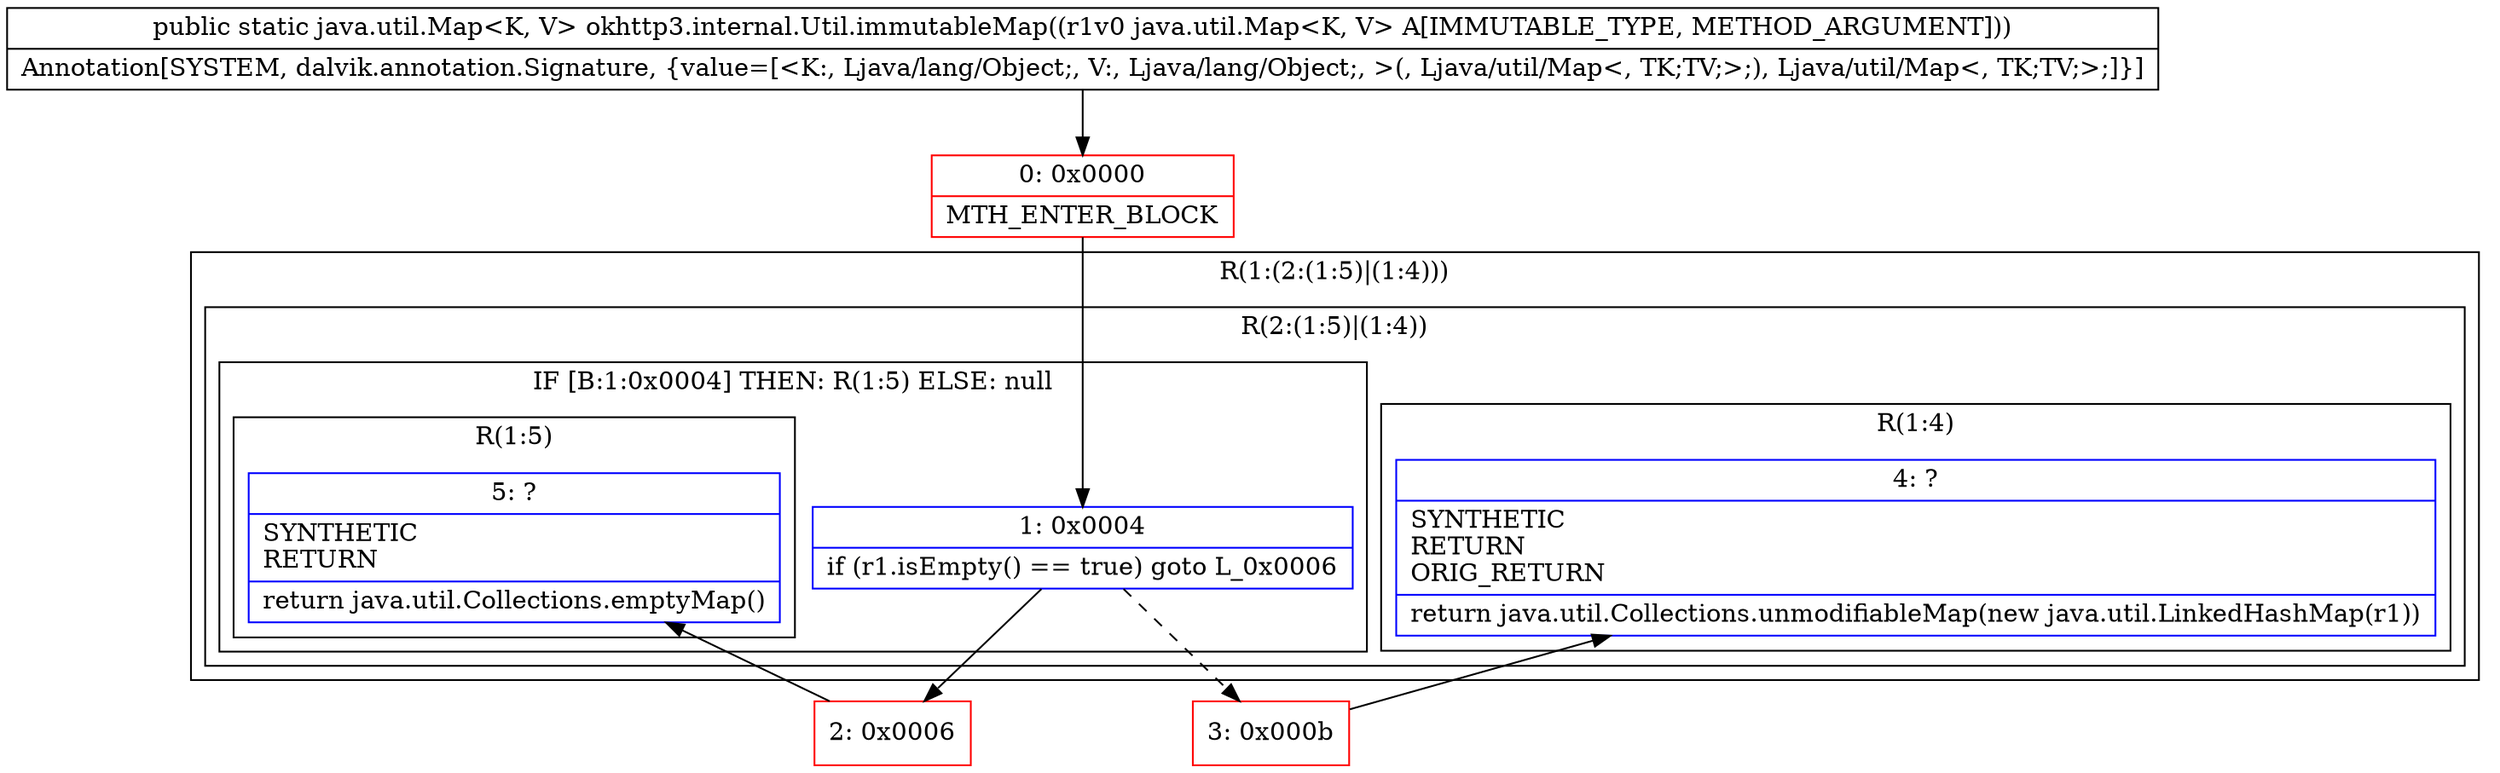 digraph "CFG forokhttp3.internal.Util.immutableMap(Ljava\/util\/Map;)Ljava\/util\/Map;" {
subgraph cluster_Region_817587393 {
label = "R(1:(2:(1:5)|(1:4)))";
node [shape=record,color=blue];
subgraph cluster_Region_1168136178 {
label = "R(2:(1:5)|(1:4))";
node [shape=record,color=blue];
subgraph cluster_IfRegion_839963396 {
label = "IF [B:1:0x0004] THEN: R(1:5) ELSE: null";
node [shape=record,color=blue];
Node_1 [shape=record,label="{1\:\ 0x0004|if (r1.isEmpty() == true) goto L_0x0006\l}"];
subgraph cluster_Region_1157081022 {
label = "R(1:5)";
node [shape=record,color=blue];
Node_5 [shape=record,label="{5\:\ ?|SYNTHETIC\lRETURN\l|return java.util.Collections.emptyMap()\l}"];
}
}
subgraph cluster_Region_788614797 {
label = "R(1:4)";
node [shape=record,color=blue];
Node_4 [shape=record,label="{4\:\ ?|SYNTHETIC\lRETURN\lORIG_RETURN\l|return java.util.Collections.unmodifiableMap(new java.util.LinkedHashMap(r1))\l}"];
}
}
}
Node_0 [shape=record,color=red,label="{0\:\ 0x0000|MTH_ENTER_BLOCK\l}"];
Node_2 [shape=record,color=red,label="{2\:\ 0x0006}"];
Node_3 [shape=record,color=red,label="{3\:\ 0x000b}"];
MethodNode[shape=record,label="{public static java.util.Map\<K, V\> okhttp3.internal.Util.immutableMap((r1v0 java.util.Map\<K, V\> A[IMMUTABLE_TYPE, METHOD_ARGUMENT]))  | Annotation[SYSTEM, dalvik.annotation.Signature, \{value=[\<K:, Ljava\/lang\/Object;, V:, Ljava\/lang\/Object;, \>(, Ljava\/util\/Map\<, TK;TV;\>;), Ljava\/util\/Map\<, TK;TV;\>;]\}]\l}"];
MethodNode -> Node_0;
Node_1 -> Node_2;
Node_1 -> Node_3[style=dashed];
Node_0 -> Node_1;
Node_2 -> Node_5;
Node_3 -> Node_4;
}

